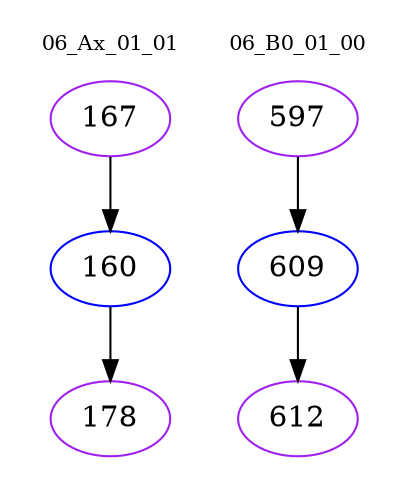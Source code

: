 digraph{
subgraph cluster_0 {
color = white
label = "06_Ax_01_01";
fontsize=10;
T0_167 [label="167", color="purple"]
T0_167 -> T0_160 [color="black"]
T0_160 [label="160", color="blue"]
T0_160 -> T0_178 [color="black"]
T0_178 [label="178", color="purple"]
}
subgraph cluster_1 {
color = white
label = "06_B0_01_00";
fontsize=10;
T1_597 [label="597", color="purple"]
T1_597 -> T1_609 [color="black"]
T1_609 [label="609", color="blue"]
T1_609 -> T1_612 [color="black"]
T1_612 [label="612", color="purple"]
}
}
